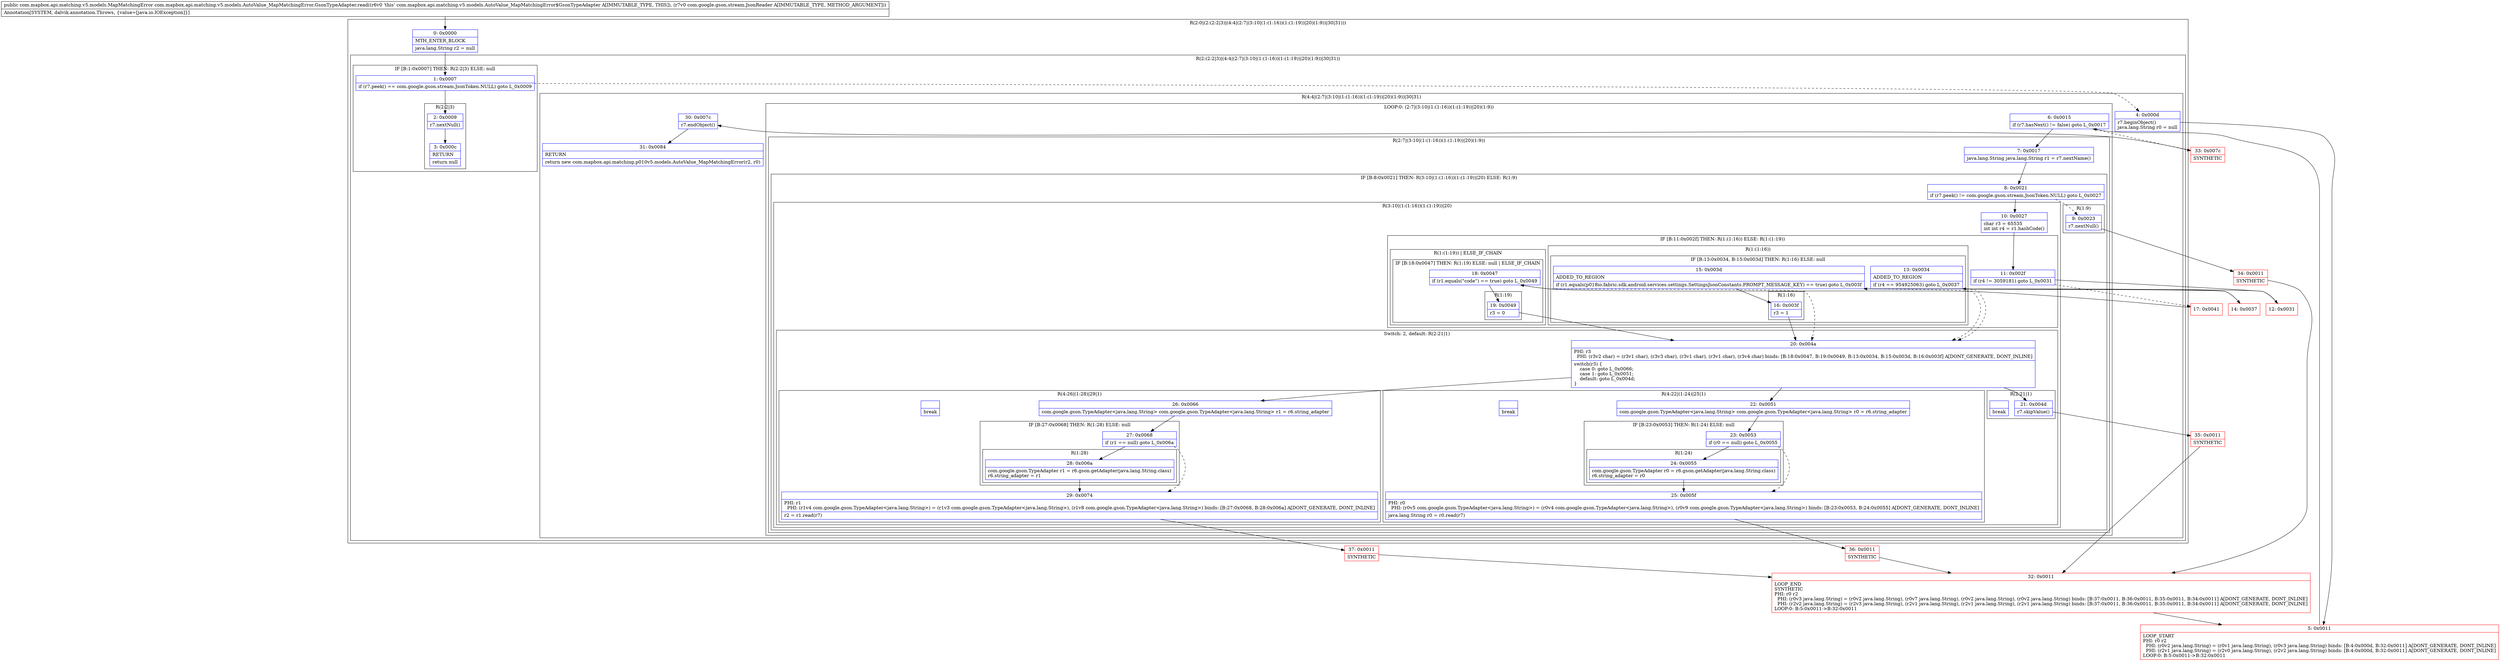 digraph "CFG forcom.mapbox.api.matching.v5.models.AutoValue_MapMatchingError.GsonTypeAdapter.read(Lcom\/google\/gson\/stream\/JsonReader;)Lcom\/mapbox\/api\/matching\/v5\/models\/MapMatchingError;" {
subgraph cluster_Region_1791265209 {
label = "R(2:0|(2:(2:2|3)|(4:4|(2:7|(3:10|(1:(1:16))(1:(1:19))|20)(1:9))|30|31)))";
node [shape=record,color=blue];
Node_0 [shape=record,label="{0\:\ 0x0000|MTH_ENTER_BLOCK\l|java.lang.String r2 = null\l}"];
subgraph cluster_Region_1778089642 {
label = "R(2:(2:2|3)|(4:4|(2:7|(3:10|(1:(1:16))(1:(1:19))|20)(1:9))|30|31))";
node [shape=record,color=blue];
subgraph cluster_IfRegion_1337294474 {
label = "IF [B:1:0x0007] THEN: R(2:2|3) ELSE: null";
node [shape=record,color=blue];
Node_1 [shape=record,label="{1\:\ 0x0007|if (r7.peek() == com.google.gson.stream.JsonToken.NULL) goto L_0x0009\l}"];
subgraph cluster_Region_82941273 {
label = "R(2:2|3)";
node [shape=record,color=blue];
Node_2 [shape=record,label="{2\:\ 0x0009|r7.nextNull()\l}"];
Node_3 [shape=record,label="{3\:\ 0x000c|RETURN\l|return null\l}"];
}
}
subgraph cluster_Region_452627167 {
label = "R(4:4|(2:7|(3:10|(1:(1:16))(1:(1:19))|20)(1:9))|30|31)";
node [shape=record,color=blue];
Node_4 [shape=record,label="{4\:\ 0x000d|r7.beginObject()\ljava.lang.String r0 = null\l}"];
subgraph cluster_LoopRegion_350193013 {
label = "LOOP:0: (2:7|(3:10|(1:(1:16))(1:(1:19))|20)(1:9))";
node [shape=record,color=blue];
Node_6 [shape=record,label="{6\:\ 0x0015|if (r7.hasNext() != false) goto L_0x0017\l}"];
subgraph cluster_Region_1352881878 {
label = "R(2:7|(3:10|(1:(1:16))(1:(1:19))|20)(1:9))";
node [shape=record,color=blue];
Node_7 [shape=record,label="{7\:\ 0x0017|java.lang.String java.lang.String r1 = r7.nextName()\l}"];
subgraph cluster_IfRegion_652457834 {
label = "IF [B:8:0x0021] THEN: R(3:10|(1:(1:16))(1:(1:19))|20) ELSE: R(1:9)";
node [shape=record,color=blue];
Node_8 [shape=record,label="{8\:\ 0x0021|if (r7.peek() != com.google.gson.stream.JsonToken.NULL) goto L_0x0027\l}"];
subgraph cluster_Region_1374554535 {
label = "R(3:10|(1:(1:16))(1:(1:19))|20)";
node [shape=record,color=blue];
Node_10 [shape=record,label="{10\:\ 0x0027|char r3 = 65535\lint int r4 = r1.hashCode()\l}"];
subgraph cluster_IfRegion_2093695756 {
label = "IF [B:11:0x002f] THEN: R(1:(1:16)) ELSE: R(1:(1:19))";
node [shape=record,color=blue];
Node_11 [shape=record,label="{11\:\ 0x002f|if (r4 != 3059181) goto L_0x0031\l}"];
subgraph cluster_Region_1111936018 {
label = "R(1:(1:16))";
node [shape=record,color=blue];
subgraph cluster_IfRegion_520936759 {
label = "IF [B:13:0x0034, B:15:0x003d] THEN: R(1:16) ELSE: null";
node [shape=record,color=blue];
Node_13 [shape=record,label="{13\:\ 0x0034|ADDED_TO_REGION\l|if (r4 == 954925063) goto L_0x0037\l}"];
Node_15 [shape=record,label="{15\:\ 0x003d|ADDED_TO_REGION\l|if (r1.equals(p018io.fabric.sdk.android.services.settings.SettingsJsonConstants.PROMPT_MESSAGE_KEY) == true) goto L_0x003f\l}"];
subgraph cluster_Region_1314955476 {
label = "R(1:16)";
node [shape=record,color=blue];
Node_16 [shape=record,label="{16\:\ 0x003f|r3 = 1\l}"];
}
}
}
subgraph cluster_Region_1242939998 {
label = "R(1:(1:19)) | ELSE_IF_CHAIN\l";
node [shape=record,color=blue];
subgraph cluster_IfRegion_624810025 {
label = "IF [B:18:0x0047] THEN: R(1:19) ELSE: null | ELSE_IF_CHAIN\l";
node [shape=record,color=blue];
Node_18 [shape=record,label="{18\:\ 0x0047|if (r1.equals(\"code\") == true) goto L_0x0049\l}"];
subgraph cluster_Region_1877094334 {
label = "R(1:19)";
node [shape=record,color=blue];
Node_19 [shape=record,label="{19\:\ 0x0049|r3 = 0\l}"];
}
}
}
}
subgraph cluster_SwitchRegion_939276618 {
label = "Switch: 2, default: R(2:21|1)";
node [shape=record,color=blue];
Node_20 [shape=record,label="{20\:\ 0x004a|PHI: r3 \l  PHI: (r3v2 char) = (r3v1 char), (r3v3 char), (r3v1 char), (r3v1 char), (r3v4 char) binds: [B:18:0x0047, B:19:0x0049, B:13:0x0034, B:15:0x003d, B:16:0x003f] A[DONT_GENERATE, DONT_INLINE]\l|switch(r3) \{\l    case 0: goto L_0x0066;\l    case 1: goto L_0x0051;\l    default: goto L_0x004d;\l\}\l}"];
subgraph cluster_Region_511961580 {
label = "R(4:26|(1:28)|29|1)";
node [shape=record,color=blue];
Node_26 [shape=record,label="{26\:\ 0x0066|com.google.gson.TypeAdapter\<java.lang.String\> com.google.gson.TypeAdapter\<java.lang.String\> r1 = r6.string_adapter\l}"];
subgraph cluster_IfRegion_1225226869 {
label = "IF [B:27:0x0068] THEN: R(1:28) ELSE: null";
node [shape=record,color=blue];
Node_27 [shape=record,label="{27\:\ 0x0068|if (r1 == null) goto L_0x006a\l}"];
subgraph cluster_Region_44698868 {
label = "R(1:28)";
node [shape=record,color=blue];
Node_28 [shape=record,label="{28\:\ 0x006a|com.google.gson.TypeAdapter r1 = r6.gson.getAdapter(java.lang.String.class)\lr6.string_adapter = r1\l}"];
}
}
Node_29 [shape=record,label="{29\:\ 0x0074|PHI: r1 \l  PHI: (r1v4 com.google.gson.TypeAdapter\<java.lang.String\>) = (r1v3 com.google.gson.TypeAdapter\<java.lang.String\>), (r1v8 com.google.gson.TypeAdapter\<java.lang.String\>) binds: [B:27:0x0068, B:28:0x006a] A[DONT_GENERATE, DONT_INLINE]\l|r2 = r1.read(r7)\l}"];
Node_InsnContainer_579408452 [shape=record,label="{|break\l}"];
}
subgraph cluster_Region_518299122 {
label = "R(4:22|(1:24)|25|1)";
node [shape=record,color=blue];
Node_22 [shape=record,label="{22\:\ 0x0051|com.google.gson.TypeAdapter\<java.lang.String\> com.google.gson.TypeAdapter\<java.lang.String\> r0 = r6.string_adapter\l}"];
subgraph cluster_IfRegion_965926837 {
label = "IF [B:23:0x0053] THEN: R(1:24) ELSE: null";
node [shape=record,color=blue];
Node_23 [shape=record,label="{23\:\ 0x0053|if (r0 == null) goto L_0x0055\l}"];
subgraph cluster_Region_526855286 {
label = "R(1:24)";
node [shape=record,color=blue];
Node_24 [shape=record,label="{24\:\ 0x0055|com.google.gson.TypeAdapter r0 = r6.gson.getAdapter(java.lang.String.class)\lr6.string_adapter = r0\l}"];
}
}
Node_25 [shape=record,label="{25\:\ 0x005f|PHI: r0 \l  PHI: (r0v5 com.google.gson.TypeAdapter\<java.lang.String\>) = (r0v4 com.google.gson.TypeAdapter\<java.lang.String\>), (r0v9 com.google.gson.TypeAdapter\<java.lang.String\>) binds: [B:23:0x0053, B:24:0x0055] A[DONT_GENERATE, DONT_INLINE]\l|java.lang.String r0 = r0.read(r7)\l}"];
Node_InsnContainer_426420632 [shape=record,label="{|break\l}"];
}
subgraph cluster_Region_1832435963 {
label = "R(2:21|1)";
node [shape=record,color=blue];
Node_21 [shape=record,label="{21\:\ 0x004d|r7.skipValue()\l}"];
Node_InsnContainer_165406768 [shape=record,label="{|break\l}"];
}
}
}
subgraph cluster_Region_1672134781 {
label = "R(1:9)";
node [shape=record,color=blue];
Node_9 [shape=record,label="{9\:\ 0x0023|r7.nextNull()\l}"];
}
}
}
}
Node_30 [shape=record,label="{30\:\ 0x007c|r7.endObject()\l}"];
Node_31 [shape=record,label="{31\:\ 0x0084|RETURN\l|return new com.mapbox.api.matching.p010v5.models.AutoValue_MapMatchingError(r2, r0)\l}"];
}
}
}
Node_5 [shape=record,color=red,label="{5\:\ 0x0011|LOOP_START\lPHI: r0 r2 \l  PHI: (r0v2 java.lang.String) = (r0v1 java.lang.String), (r0v3 java.lang.String) binds: [B:4:0x000d, B:32:0x0011] A[DONT_GENERATE, DONT_INLINE]\l  PHI: (r2v1 java.lang.String) = (r2v0 java.lang.String), (r2v2 java.lang.String) binds: [B:4:0x000d, B:32:0x0011] A[DONT_GENERATE, DONT_INLINE]\lLOOP:0: B:5:0x0011\-\>B:32:0x0011\l}"];
Node_12 [shape=record,color=red,label="{12\:\ 0x0031}"];
Node_14 [shape=record,color=red,label="{14\:\ 0x0037}"];
Node_17 [shape=record,color=red,label="{17\:\ 0x0041}"];
Node_32 [shape=record,color=red,label="{32\:\ 0x0011|LOOP_END\lSYNTHETIC\lPHI: r0 r2 \l  PHI: (r0v3 java.lang.String) = (r0v2 java.lang.String), (r0v7 java.lang.String), (r0v2 java.lang.String), (r0v2 java.lang.String) binds: [B:37:0x0011, B:36:0x0011, B:35:0x0011, B:34:0x0011] A[DONT_GENERATE, DONT_INLINE]\l  PHI: (r2v2 java.lang.String) = (r2v3 java.lang.String), (r2v1 java.lang.String), (r2v1 java.lang.String), (r2v1 java.lang.String) binds: [B:37:0x0011, B:36:0x0011, B:35:0x0011, B:34:0x0011] A[DONT_GENERATE, DONT_INLINE]\lLOOP:0: B:5:0x0011\-\>B:32:0x0011\l}"];
Node_33 [shape=record,color=red,label="{33\:\ 0x007c|SYNTHETIC\l}"];
Node_34 [shape=record,color=red,label="{34\:\ 0x0011|SYNTHETIC\l}"];
Node_35 [shape=record,color=red,label="{35\:\ 0x0011|SYNTHETIC\l}"];
Node_36 [shape=record,color=red,label="{36\:\ 0x0011|SYNTHETIC\l}"];
Node_37 [shape=record,color=red,label="{37\:\ 0x0011|SYNTHETIC\l}"];
MethodNode[shape=record,label="{public com.mapbox.api.matching.v5.models.MapMatchingError com.mapbox.api.matching.v5.models.AutoValue_MapMatchingError.GsonTypeAdapter.read((r6v0 'this' com.mapbox.api.matching.v5.models.AutoValue_MapMatchingError$GsonTypeAdapter A[IMMUTABLE_TYPE, THIS]), (r7v0 com.google.gson.stream.JsonReader A[IMMUTABLE_TYPE, METHOD_ARGUMENT]))  | Annotation[SYSTEM, dalvik.annotation.Throws, \{value=[java.io.IOException]\}]\l}"];
MethodNode -> Node_0;
Node_0 -> Node_1;
Node_1 -> Node_2;
Node_1 -> Node_4[style=dashed];
Node_2 -> Node_3;
Node_4 -> Node_5;
Node_6 -> Node_7;
Node_6 -> Node_33[style=dashed];
Node_7 -> Node_8;
Node_8 -> Node_9[style=dashed];
Node_8 -> Node_10;
Node_10 -> Node_11;
Node_11 -> Node_12;
Node_11 -> Node_17[style=dashed];
Node_13 -> Node_14;
Node_13 -> Node_20[style=dashed];
Node_15 -> Node_16;
Node_15 -> Node_20[style=dashed];
Node_16 -> Node_20;
Node_18 -> Node_19;
Node_18 -> Node_20[style=dashed];
Node_19 -> Node_20;
Node_20 -> Node_21;
Node_20 -> Node_22;
Node_20 -> Node_26;
Node_26 -> Node_27;
Node_27 -> Node_28;
Node_27 -> Node_29[style=dashed];
Node_28 -> Node_29;
Node_29 -> Node_37;
Node_22 -> Node_23;
Node_23 -> Node_24;
Node_23 -> Node_25[style=dashed];
Node_24 -> Node_25;
Node_25 -> Node_36;
Node_21 -> Node_35;
Node_9 -> Node_34;
Node_30 -> Node_31;
Node_5 -> Node_6;
Node_12 -> Node_13;
Node_14 -> Node_15;
Node_17 -> Node_18;
Node_32 -> Node_5;
Node_33 -> Node_30;
Node_34 -> Node_32;
Node_35 -> Node_32;
Node_36 -> Node_32;
Node_37 -> Node_32;
}

